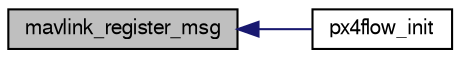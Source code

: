 digraph "mavlink_register_msg"
{
  edge [fontname="FreeSans",fontsize="10",labelfontname="FreeSans",labelfontsize="10"];
  node [fontname="FreeSans",fontsize="10",shape=record];
  rankdir="LR";
  Node1 [label="mavlink_register_msg",height=0.2,width=0.4,color="black", fillcolor="grey75", style="filled", fontcolor="black"];
  Node1 -> Node2 [dir="back",color="midnightblue",fontsize="10",style="solid",fontname="FreeSans"];
  Node2 [label="px4flow_init",height=0.2,width=0.4,color="black", fillcolor="white", style="filled",URL="$px4flow_8h.html#ac5213e8f7d51bc5a4b9885f77d863f28",tooltip="Initialization function. "];
}
